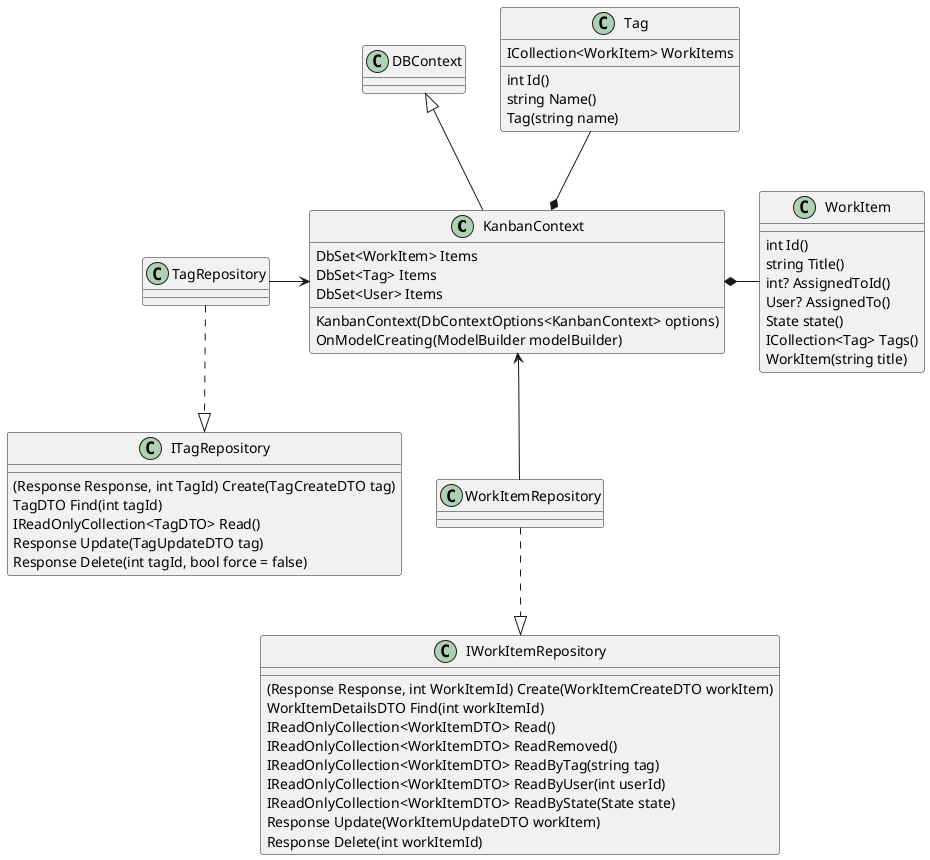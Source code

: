 @startuml classDiagram
class KanbanContext{
    DbSet<WorkItem> Items
    DbSet<Tag> Items
    DbSet<User> Items
    KanbanContext(DbContextOptions<KanbanContext> options)
    OnModelCreating(ModelBuilder modelBuilder)
}

class DBContext{
    
}
class ITagRepository{
    (Response Response, int TagId) Create(TagCreateDTO tag)
    TagDTO Find(int tagId)
    IReadOnlyCollection<TagDTO> Read()
    Response Update(TagUpdateDTO tag)
    Response Delete(int tagId, bool force = false)
    
}
class IWorkItemRepository{
    (Response Response, int WorkItemId) Create(WorkItemCreateDTO workItem)
    WorkItemDetailsDTO Find(int workItemId)
    IReadOnlyCollection<WorkItemDTO> Read()
    IReadOnlyCollection<WorkItemDTO> ReadRemoved()
    IReadOnlyCollection<WorkItemDTO> ReadByTag(string tag)
    IReadOnlyCollection<WorkItemDTO> ReadByUser(int userId)
    IReadOnlyCollection<WorkItemDTO> ReadByState(State state)
    Response Update(WorkItemUpdateDTO workItem)
    Response Delete(int workItemId)
}
class TagRepository{
}
class WorkItemRepository{
}
class WorkItem{
    int Id()
    string Title()
    int? AssignedToId()
    User? AssignedTo()
    State state()
    ICollection<Tag> Tags()
    WorkItem(string title)
}
class Tag{
    int Id()
    string Name()
    ICollection<WorkItem> WorkItems
    Tag(string name)
}

KanbanContext *-up- Tag
KanbanContext -up-|> DBContext
KanbanContext *-right- WorkItem
KanbanContext <-left- TagRepository
KanbanContext <-down- WorkItemRepository
TagRepository .down.|> ITagRepository
WorkItemRepository .down.|> IWorkItemRepository

@enduml
